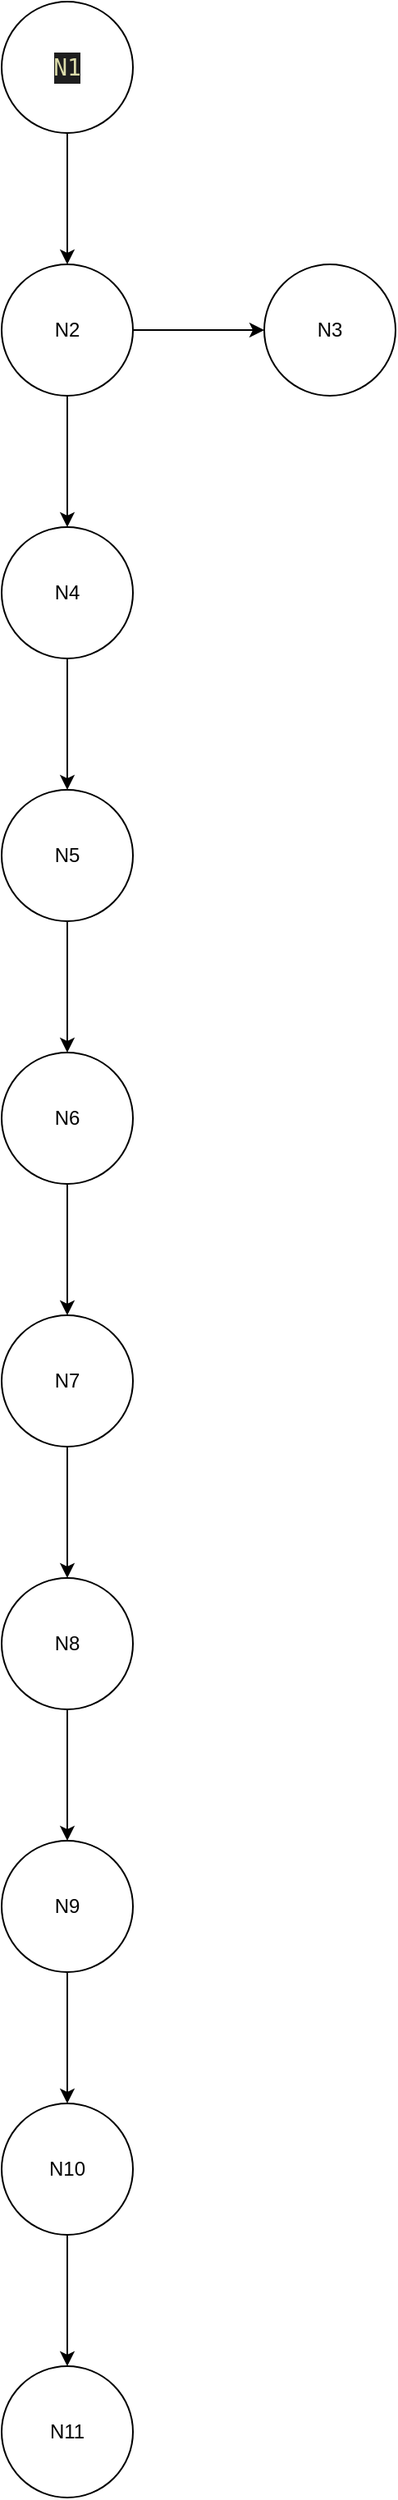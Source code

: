 <mxfile version="28.0.6">
  <diagram name="Page-1" id="TOH9mNG2rAegTqBUu882">
    <mxGraphModel dx="3565" dy="1940" grid="1" gridSize="10" guides="1" tooltips="1" connect="1" arrows="1" fold="1" page="1" pageScale="1" pageWidth="827" pageHeight="1169" math="0" shadow="0">
      <root>
        <mxCell id="0" />
        <mxCell id="1" parent="0" />
        <mxCell id="zBcKZqVFC1xRbaSBntHE-3" value="" style="edgeStyle=orthogonalEdgeStyle;rounded=0;orthogonalLoop=1;jettySize=auto;html=1;" edge="1" parent="1" source="zBcKZqVFC1xRbaSBntHE-1" target="zBcKZqVFC1xRbaSBntHE-2">
          <mxGeometry relative="1" as="geometry" />
        </mxCell>
        <mxCell id="zBcKZqVFC1xRbaSBntHE-1" value="&lt;div style=&quot;color: rgb(212, 212, 212); background-color: rgb(30, 30, 30); font-family: &amp;quot;Droid Sans Mono&amp;quot;, &amp;quot;monospace&amp;quot;, monospace; font-size: 14px; line-height: 19px; white-space: pre;&quot;&gt;&lt;span style=&quot;color: #dcdcaa;&quot;&gt;N1&lt;br&gt;&lt;/span&gt;&lt;/div&gt;" style="ellipse;whiteSpace=wrap;html=1;aspect=fixed;" vertex="1" parent="1">
          <mxGeometry x="390" y="350" width="80" height="80" as="geometry" />
        </mxCell>
        <mxCell id="zBcKZqVFC1xRbaSBntHE-7" value="" style="edgeStyle=orthogonalEdgeStyle;rounded=0;orthogonalLoop=1;jettySize=auto;html=1;" edge="1" parent="1" source="zBcKZqVFC1xRbaSBntHE-2" target="zBcKZqVFC1xRbaSBntHE-6">
          <mxGeometry relative="1" as="geometry" />
        </mxCell>
        <mxCell id="zBcKZqVFC1xRbaSBntHE-9" value="" style="edgeStyle=orthogonalEdgeStyle;rounded=0;orthogonalLoop=1;jettySize=auto;html=1;" edge="1" parent="1" source="zBcKZqVFC1xRbaSBntHE-2" target="zBcKZqVFC1xRbaSBntHE-8">
          <mxGeometry relative="1" as="geometry" />
        </mxCell>
        <mxCell id="zBcKZqVFC1xRbaSBntHE-2" value="N2" style="ellipse;whiteSpace=wrap;html=1;aspect=fixed;" vertex="1" parent="1">
          <mxGeometry x="390" y="510" width="80" height="80" as="geometry" />
        </mxCell>
        <mxCell id="zBcKZqVFC1xRbaSBntHE-6" value="N3" style="ellipse;whiteSpace=wrap;html=1;aspect=fixed;" vertex="1" parent="1">
          <mxGeometry x="550" y="510" width="80" height="80" as="geometry" />
        </mxCell>
        <mxCell id="zBcKZqVFC1xRbaSBntHE-11" value="" style="edgeStyle=orthogonalEdgeStyle;rounded=0;orthogonalLoop=1;jettySize=auto;html=1;" edge="1" parent="1" source="zBcKZqVFC1xRbaSBntHE-8" target="zBcKZqVFC1xRbaSBntHE-10">
          <mxGeometry relative="1" as="geometry" />
        </mxCell>
        <mxCell id="zBcKZqVFC1xRbaSBntHE-8" value="N4" style="ellipse;whiteSpace=wrap;html=1;aspect=fixed;" vertex="1" parent="1">
          <mxGeometry x="390" y="670" width="80" height="80" as="geometry" />
        </mxCell>
        <mxCell id="zBcKZqVFC1xRbaSBntHE-13" value="" style="edgeStyle=orthogonalEdgeStyle;rounded=0;orthogonalLoop=1;jettySize=auto;html=1;" edge="1" parent="1" source="zBcKZqVFC1xRbaSBntHE-10" target="zBcKZqVFC1xRbaSBntHE-12">
          <mxGeometry relative="1" as="geometry" />
        </mxCell>
        <mxCell id="zBcKZqVFC1xRbaSBntHE-10" value="N5" style="ellipse;whiteSpace=wrap;html=1;aspect=fixed;" vertex="1" parent="1">
          <mxGeometry x="390" y="830" width="80" height="80" as="geometry" />
        </mxCell>
        <mxCell id="zBcKZqVFC1xRbaSBntHE-15" value="" style="edgeStyle=orthogonalEdgeStyle;rounded=0;orthogonalLoop=1;jettySize=auto;html=1;" edge="1" parent="1" source="zBcKZqVFC1xRbaSBntHE-12" target="zBcKZqVFC1xRbaSBntHE-14">
          <mxGeometry relative="1" as="geometry" />
        </mxCell>
        <mxCell id="zBcKZqVFC1xRbaSBntHE-12" value="N6" style="ellipse;whiteSpace=wrap;html=1;aspect=fixed;" vertex="1" parent="1">
          <mxGeometry x="390" y="990" width="80" height="80" as="geometry" />
        </mxCell>
        <mxCell id="zBcKZqVFC1xRbaSBntHE-18" value="" style="edgeStyle=orthogonalEdgeStyle;rounded=0;orthogonalLoop=1;jettySize=auto;html=1;" edge="1" parent="1" source="zBcKZqVFC1xRbaSBntHE-14" target="zBcKZqVFC1xRbaSBntHE-17">
          <mxGeometry relative="1" as="geometry" />
        </mxCell>
        <mxCell id="zBcKZqVFC1xRbaSBntHE-14" value="N7" style="ellipse;whiteSpace=wrap;html=1;aspect=fixed;" vertex="1" parent="1">
          <mxGeometry x="390" y="1150" width="80" height="80" as="geometry" />
        </mxCell>
        <mxCell id="zBcKZqVFC1xRbaSBntHE-20" value="" style="edgeStyle=orthogonalEdgeStyle;rounded=0;orthogonalLoop=1;jettySize=auto;html=1;" edge="1" parent="1" source="zBcKZqVFC1xRbaSBntHE-17" target="zBcKZqVFC1xRbaSBntHE-19">
          <mxGeometry relative="1" as="geometry" />
        </mxCell>
        <mxCell id="zBcKZqVFC1xRbaSBntHE-17" value="N8" style="ellipse;whiteSpace=wrap;html=1;aspect=fixed;" vertex="1" parent="1">
          <mxGeometry x="390" y="1310" width="80" height="80" as="geometry" />
        </mxCell>
        <mxCell id="zBcKZqVFC1xRbaSBntHE-23" value="" style="edgeStyle=orthogonalEdgeStyle;rounded=0;orthogonalLoop=1;jettySize=auto;html=1;" edge="1" parent="1" source="zBcKZqVFC1xRbaSBntHE-19" target="zBcKZqVFC1xRbaSBntHE-22">
          <mxGeometry relative="1" as="geometry" />
        </mxCell>
        <mxCell id="zBcKZqVFC1xRbaSBntHE-19" value="N9" style="ellipse;whiteSpace=wrap;html=1;aspect=fixed;" vertex="1" parent="1">
          <mxGeometry x="390" y="1470" width="80" height="80" as="geometry" />
        </mxCell>
        <mxCell id="zBcKZqVFC1xRbaSBntHE-26" value="" style="edgeStyle=orthogonalEdgeStyle;rounded=0;orthogonalLoop=1;jettySize=auto;html=1;" edge="1" parent="1" source="zBcKZqVFC1xRbaSBntHE-22" target="zBcKZqVFC1xRbaSBntHE-25">
          <mxGeometry relative="1" as="geometry" />
        </mxCell>
        <mxCell id="zBcKZqVFC1xRbaSBntHE-22" value="N10" style="ellipse;whiteSpace=wrap;html=1;aspect=fixed;" vertex="1" parent="1">
          <mxGeometry x="390" y="1630" width="80" height="80" as="geometry" />
        </mxCell>
        <mxCell id="zBcKZqVFC1xRbaSBntHE-25" value="N11" style="ellipse;whiteSpace=wrap;html=1;aspect=fixed;" vertex="1" parent="1">
          <mxGeometry x="390" y="1790" width="80" height="80" as="geometry" />
        </mxCell>
      </root>
    </mxGraphModel>
  </diagram>
</mxfile>
